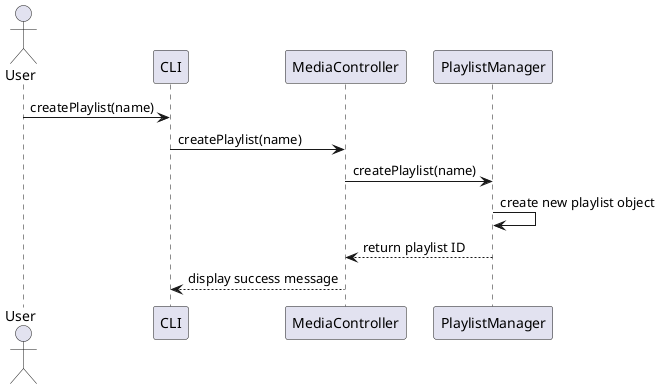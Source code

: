 @startuml
actor User
participant "CLI" as CLI
participant "MediaController" as MediaCtrl
participant "PlaylistManager" as PlaylistMgr

User -> CLI : createPlaylist(name)
CLI -> MediaCtrl : createPlaylist(name)
MediaCtrl -> PlaylistMgr : createPlaylist(name)
PlaylistMgr -> PlaylistMgr : create new playlist object
PlaylistMgr --> MediaCtrl : return playlist ID
MediaCtrl --> CLI : display success message
@enduml

